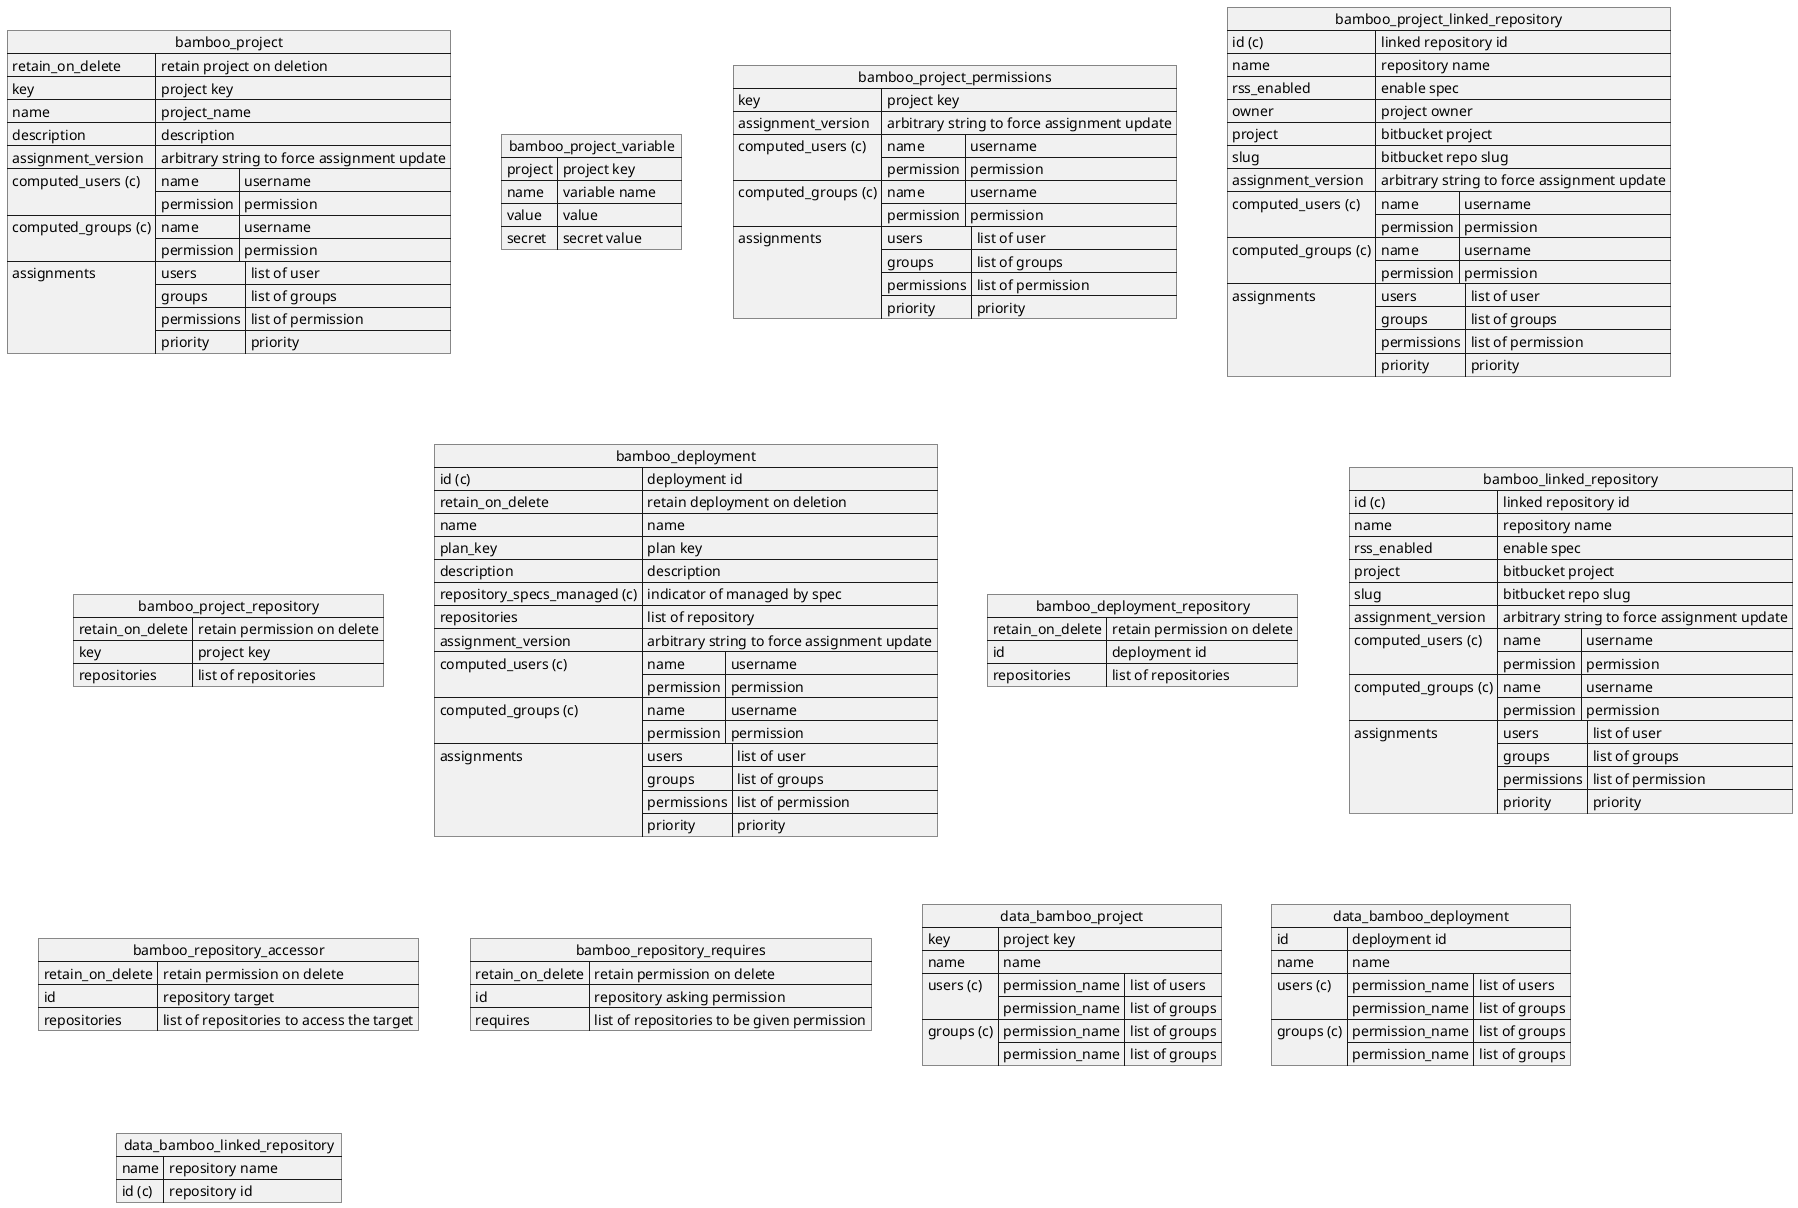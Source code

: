 @startuml

json bamboo_project {
    "retain_on_delete": "retain project on deletion",
    "key": "project key",
    "name": "project_name",
    "description": "description",
    "assignment_version": "arbitrary string to force assignment update",
    "computed_users (c)": [
        {
        "name":"username",
        "permission": "permission"
        }
    ],
    "computed_groups (c)": [
        {
        "name":"username",
        "permission": "permission"
        }
    ],
    "assignments": [
        {
        "users": "list of user",
        "groups": "list of groups",
        "permissions": "list of permission",
        "priority": "priority"
        }
    ]
}

json bamboo_project_variable {
    "project": "project key",
    "name": "variable name",
    "value": "value",
    "secret": "secret value"
}

json bamboo_project_permissions {
    "key": "project key",
    "assignment_version": "arbitrary string to force assignment update",
    "computed_users (c)": [
        {
        "name":"username",
        "permission": "permission"
        }
    ],
    "computed_groups (c)": [
        {
        "name":"username",
        "permission": "permission"
        }
    ],
    "assignments": [
        {
        "users": "list of user",
        "groups": "list of groups",
        "permissions": "list of permission",
        "priority": "priority"
        }
    ]
}

json bamboo_project_linked_repository {
    "id (c)": "linked repository id",
    "name": "repository name",
    "rss_enabled": "enable spec",
    "owner": "project owner",
    "project": "bitbucket project",
    "slug": "bitbucket repo slug",
    "assignment_version": "arbitrary string to force assignment update",
    "computed_users (c)": [
        {
        "name":"username",
        "permission": "permission"
        }
    ],
    "computed_groups (c)": [
        {
        "name":"username",
        "permission": "permission"
        }
    ],
    "assignments": [
        {
        "users": "list of user",
        "groups": "list of groups",
        "permissions": "list of permission",
        "priority": "priority"
        }
    ]
}

json bamboo_project_repository {
    "retain_on_delete": "retain permission on delete",
    "key": "project key",
    "repositories": ["list of repositories"]
}

json bamboo_deployment {
    "id (c)": "deployment id",
    "retain_on_delete": "retain deployment on deletion",
    "name": "name",
    "plan_key": "plan key",
    "description": "description",
    "repository_specs_managed (c)": "indicator of managed by spec",
    "repositories": ["list of repository"],
    "assignment_version": "arbitrary string to force assignment update",
    "computed_users (c)": [
        {
        "name":"username",
        "permission": "permission"
        }
    ],
    "computed_groups (c)": [
        {
        "name":"username",
        "permission": "permission"
        }
    ],
    "assignments": [
        {
        "users": "list of user",
        "groups": "list of groups",
        "permissions": "list of permission",
        "priority": "priority"
        }
    ]
}

json bamboo_deployment_repository {
    "retain_on_delete": "retain permission on delete",
    "id": "deployment id",
    "repositories": ["list of repositories"]
}

json bamboo_linked_repository {
    "id (c)": "linked repository id",
    "name": "repository name",
    "rss_enabled": "enable spec",
    "project": "bitbucket project",
    "slug": "bitbucket repo slug",
    "assignment_version": "arbitrary string to force assignment update",
    "computed_users (c)": [
        {
        "name":"username",
        "permission": "permission"
        }
    ],
    "computed_groups (c)": [
        {
        "name":"username",
        "permission": "permission"
        }
    ],
    "assignments": [
        {
        "users": "list of user",
        "groups": "list of groups",
        "permissions": "list of permission",
        "priority": "priority"
        }
    ]
}

json bamboo_repository_accessor {
    "retain_on_delete": "retain permission on delete",
    "id": "repository target",
    "repositories": ["list of repositories to access the target"]
}

json bamboo_repository_requires {
    "retain_on_delete": "retain permission on delete",
    "id": "repository asking permission",
    "requires": ["list of repositories to be given permission"]
}

json data_bamboo_project {
    "key": "project key",
    "name": "name",
     "users (c)": {
        "permission_name": [
            "list of users"
        ],
        "permission_name": [
            "list of groups"
        ]
    },
    "groups (c)": {
        "permission_name": [
            "list of groups"
        ],
        "permission_name": [
            "list of groups"
        ]
    }
}

json data_bamboo_deployment {
    "id": "deployment id",
    "name": "name",
    "users (c)": {
        "permission_name": [
            "list of users"
        ],
        "permission_name": [
            "list of groups"
        ]
    },
    "groups (c)": {
        "permission_name": [
            "list of groups"
        ],
        "permission_name": [
            "list of groups"
        ]
    }
}

json data_bamboo_linked_repository {
    "name": "repository name",
    "id (c)": "repository id"
}


@enduml